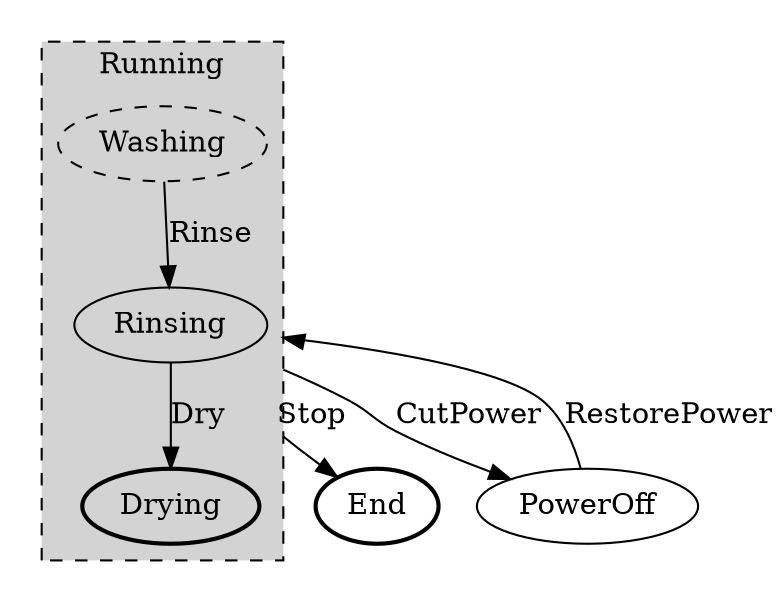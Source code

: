 digraph G {
  compound=true;

  subgraph cluster1001 {
    style=invis;
    subgraph cluster1 {
      style="visible, dashed, filled";
      label = "Running"
      Washing [style="dashed"];
      Rinsing [];
      Drying [style="bold"];
    }
  }
  End [style="bold"];
  PowerOff [];
  Rinsing -> End [ltail=cluster1, label="Stop"];
  Rinsing -> PowerOff [ltail=cluster1, label="CutPower"];
  Washing -> Rinsing [label="Rinse"];
  Rinsing -> Drying [label="Dry"];
  PowerOff -> Rinsing [lhead=cluster1, label="RestorePower"];
}
